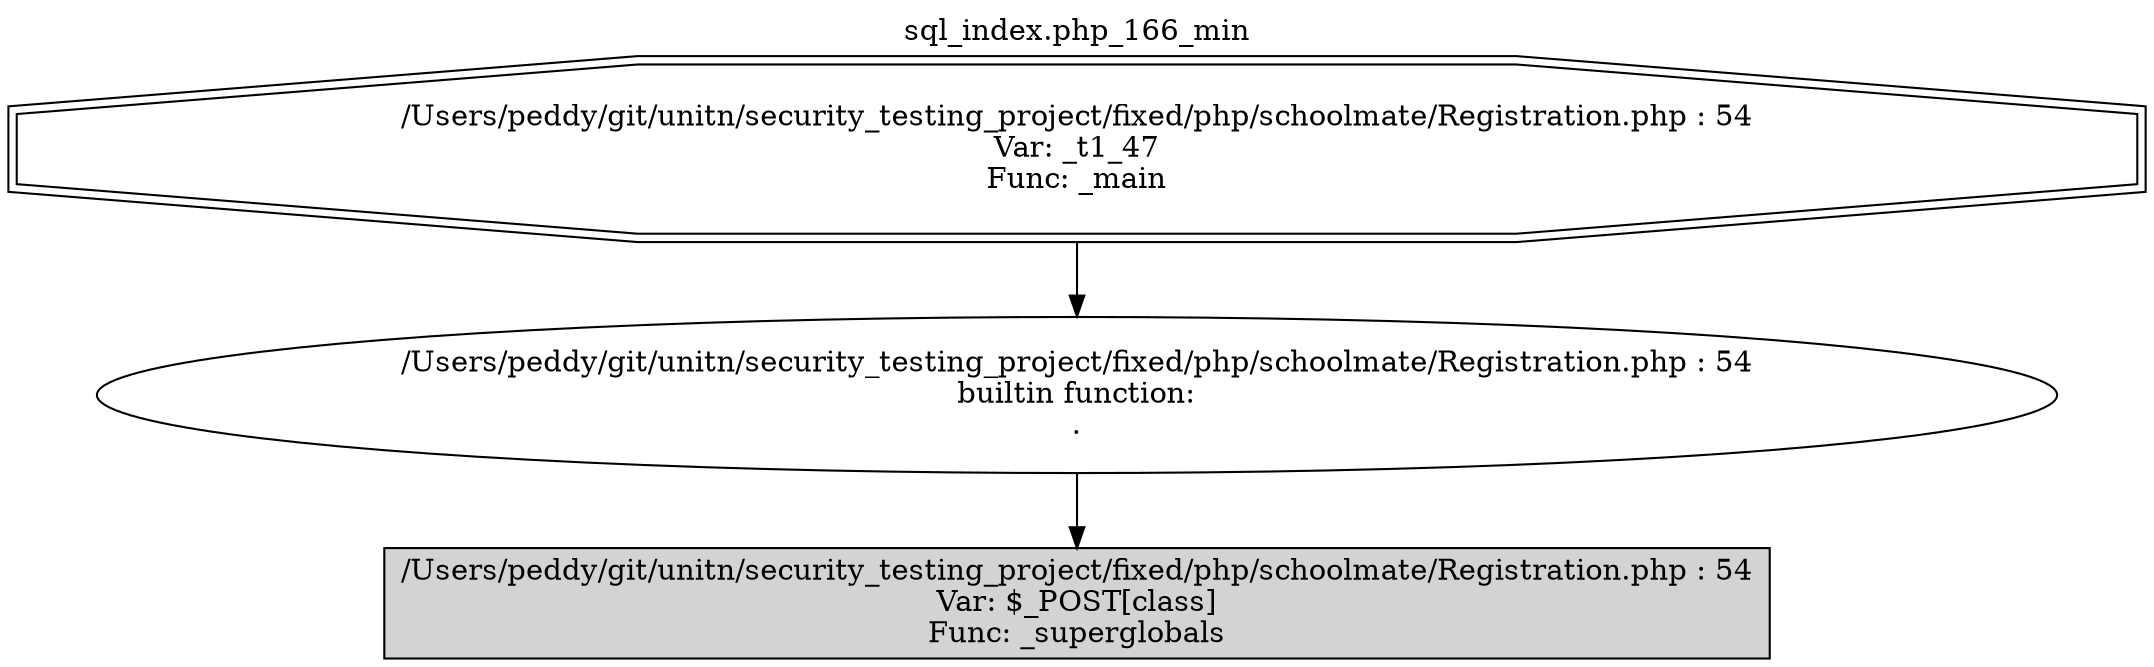 digraph cfg {
  label="sql_index.php_166_min";
  labelloc=t;
  n1 [shape=doubleoctagon, label="/Users/peddy/git/unitn/security_testing_project/fixed/php/schoolmate/Registration.php : 54\nVar: _t1_47\nFunc: _main\n"];
  n2 [shape=ellipse, label="/Users/peddy/git/unitn/security_testing_project/fixed/php/schoolmate/Registration.php : 54\nbuiltin function:\n.\n"];
  n3 [shape=box, label="/Users/peddy/git/unitn/security_testing_project/fixed/php/schoolmate/Registration.php : 54\nVar: $_POST[class]\nFunc: _superglobals\n",style=filled];
  n1 -> n2;
  n2 -> n3;
}
